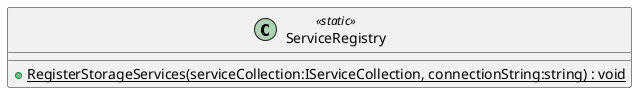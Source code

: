 @startuml
class ServiceRegistry <<static>> {
    + {static} RegisterStorageServices(serviceCollection:IServiceCollection, connectionString:string) : void
}
@enduml
